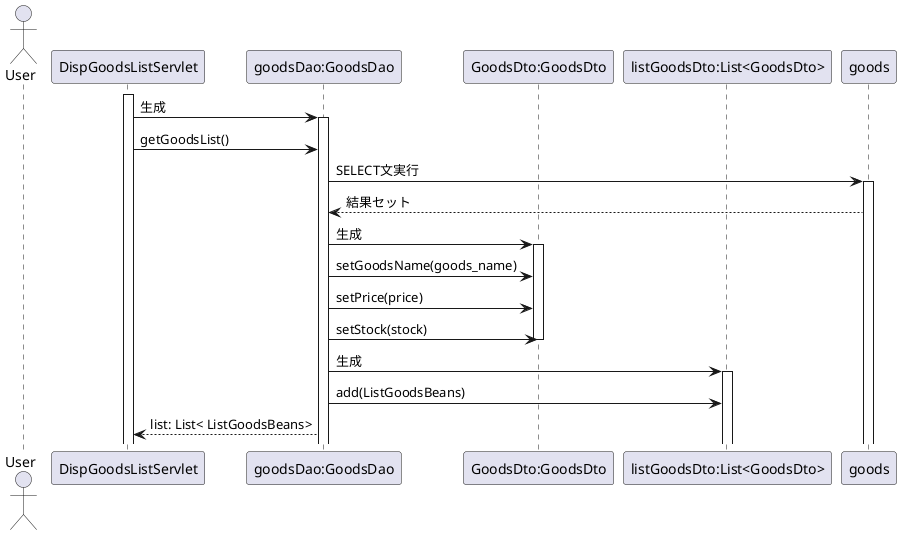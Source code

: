 @startuml 
actor User
participant "DispGoodsListServlet" as A
participant "goodsDao:GoodsDao" as B
participant "GoodsDto:GoodsDto" as D
participant "listGoodsDto:List<GoodsDto>" as E
participant "goods" as C
activate A
A -> B: 生成
activate B
A -> B: getGoodsList()
B -> C: SELECT文実行
activate C
C --> B: 結果セット
B -> D: 生成
activate D
B -> D: setGoodsName(goods_name)
B -> D:setPrice(price)
B -> D:setStock(stock)
deactivate D
B -> E: 生成
activate E
B -> E: add(ListGoodsBeans)
B --> A: list: List< ListGoodsBeans>
@enduml